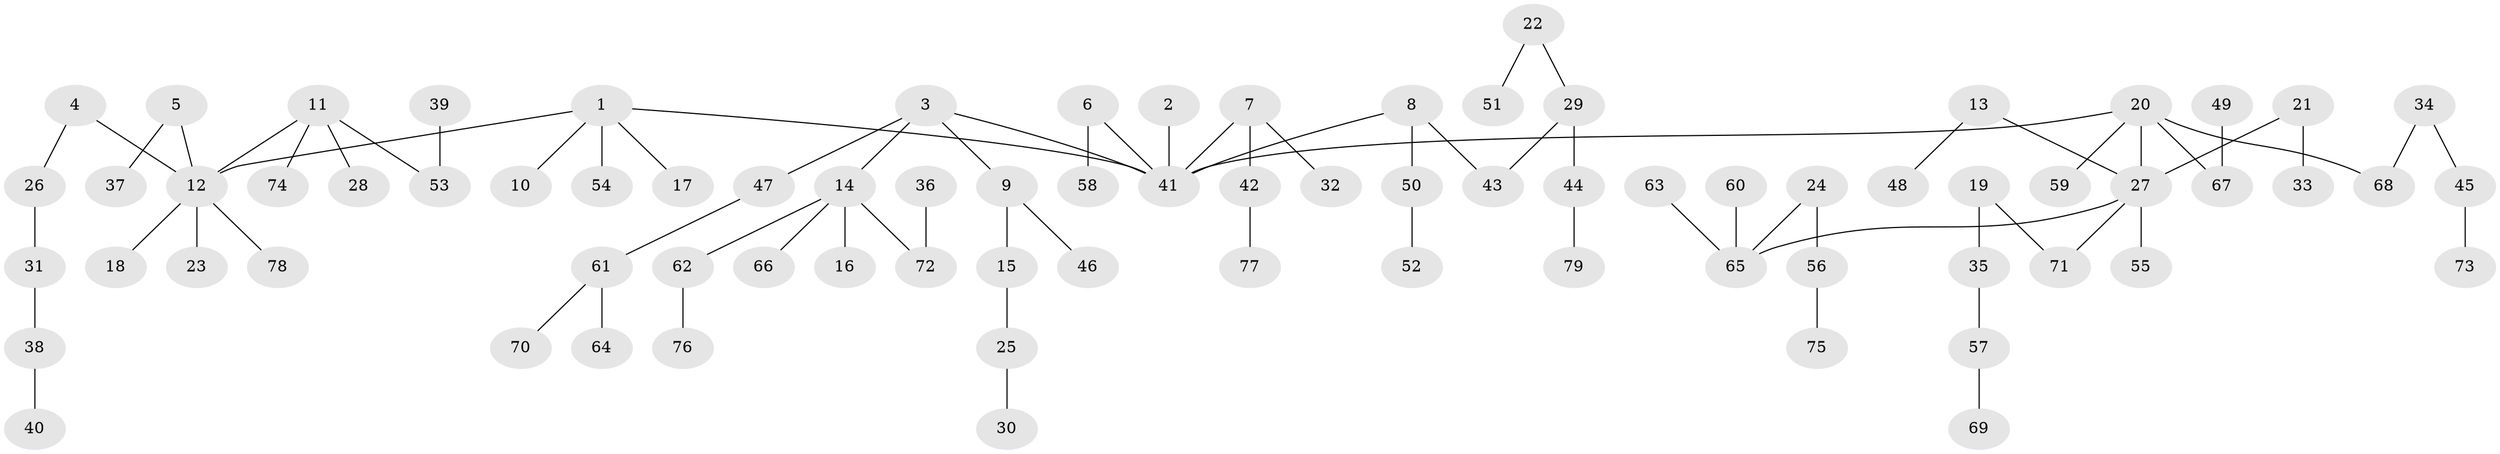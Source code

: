 // original degree distribution, {1: 0.49107142857142855, 6: 0.026785714285714284, 8: 0.017857142857142856, 4: 0.017857142857142856, 5: 0.017857142857142856, 2: 0.29464285714285715, 3: 0.125, 7: 0.008928571428571428}
// Generated by graph-tools (version 1.1) at 2025/37/03/04/25 23:37:21]
// undirected, 79 vertices, 78 edges
graph export_dot {
  node [color=gray90,style=filled];
  1;
  2;
  3;
  4;
  5;
  6;
  7;
  8;
  9;
  10;
  11;
  12;
  13;
  14;
  15;
  16;
  17;
  18;
  19;
  20;
  21;
  22;
  23;
  24;
  25;
  26;
  27;
  28;
  29;
  30;
  31;
  32;
  33;
  34;
  35;
  36;
  37;
  38;
  39;
  40;
  41;
  42;
  43;
  44;
  45;
  46;
  47;
  48;
  49;
  50;
  51;
  52;
  53;
  54;
  55;
  56;
  57;
  58;
  59;
  60;
  61;
  62;
  63;
  64;
  65;
  66;
  67;
  68;
  69;
  70;
  71;
  72;
  73;
  74;
  75;
  76;
  77;
  78;
  79;
  1 -- 10 [weight=1.0];
  1 -- 12 [weight=1.0];
  1 -- 17 [weight=1.0];
  1 -- 41 [weight=1.0];
  1 -- 54 [weight=1.0];
  2 -- 41 [weight=1.0];
  3 -- 9 [weight=1.0];
  3 -- 14 [weight=1.0];
  3 -- 41 [weight=1.0];
  3 -- 47 [weight=1.0];
  4 -- 12 [weight=1.0];
  4 -- 26 [weight=1.0];
  5 -- 12 [weight=1.0];
  5 -- 37 [weight=1.0];
  6 -- 41 [weight=1.0];
  6 -- 58 [weight=1.0];
  7 -- 32 [weight=1.0];
  7 -- 41 [weight=1.0];
  7 -- 42 [weight=1.0];
  8 -- 41 [weight=1.0];
  8 -- 43 [weight=1.0];
  8 -- 50 [weight=1.0];
  9 -- 15 [weight=1.0];
  9 -- 46 [weight=1.0];
  11 -- 12 [weight=1.0];
  11 -- 28 [weight=1.0];
  11 -- 53 [weight=1.0];
  11 -- 74 [weight=1.0];
  12 -- 18 [weight=1.0];
  12 -- 23 [weight=1.0];
  12 -- 78 [weight=1.0];
  13 -- 27 [weight=1.0];
  13 -- 48 [weight=1.0];
  14 -- 16 [weight=1.0];
  14 -- 62 [weight=1.0];
  14 -- 66 [weight=1.0];
  14 -- 72 [weight=1.0];
  15 -- 25 [weight=1.0];
  19 -- 35 [weight=1.0];
  19 -- 71 [weight=1.0];
  20 -- 27 [weight=1.0];
  20 -- 41 [weight=1.0];
  20 -- 59 [weight=1.0];
  20 -- 67 [weight=1.0];
  20 -- 68 [weight=1.0];
  21 -- 27 [weight=1.0];
  21 -- 33 [weight=1.0];
  22 -- 29 [weight=1.0];
  22 -- 51 [weight=1.0];
  24 -- 56 [weight=1.0];
  24 -- 65 [weight=1.0];
  25 -- 30 [weight=1.0];
  26 -- 31 [weight=1.0];
  27 -- 55 [weight=1.0];
  27 -- 65 [weight=1.0];
  27 -- 71 [weight=1.0];
  29 -- 43 [weight=1.0];
  29 -- 44 [weight=1.0];
  31 -- 38 [weight=1.0];
  34 -- 45 [weight=1.0];
  34 -- 68 [weight=1.0];
  35 -- 57 [weight=1.0];
  36 -- 72 [weight=1.0];
  38 -- 40 [weight=1.0];
  39 -- 53 [weight=1.0];
  42 -- 77 [weight=1.0];
  44 -- 79 [weight=1.0];
  45 -- 73 [weight=1.0];
  47 -- 61 [weight=1.0];
  49 -- 67 [weight=1.0];
  50 -- 52 [weight=1.0];
  56 -- 75 [weight=1.0];
  57 -- 69 [weight=1.0];
  60 -- 65 [weight=1.0];
  61 -- 64 [weight=1.0];
  61 -- 70 [weight=1.0];
  62 -- 76 [weight=1.0];
  63 -- 65 [weight=1.0];
}
